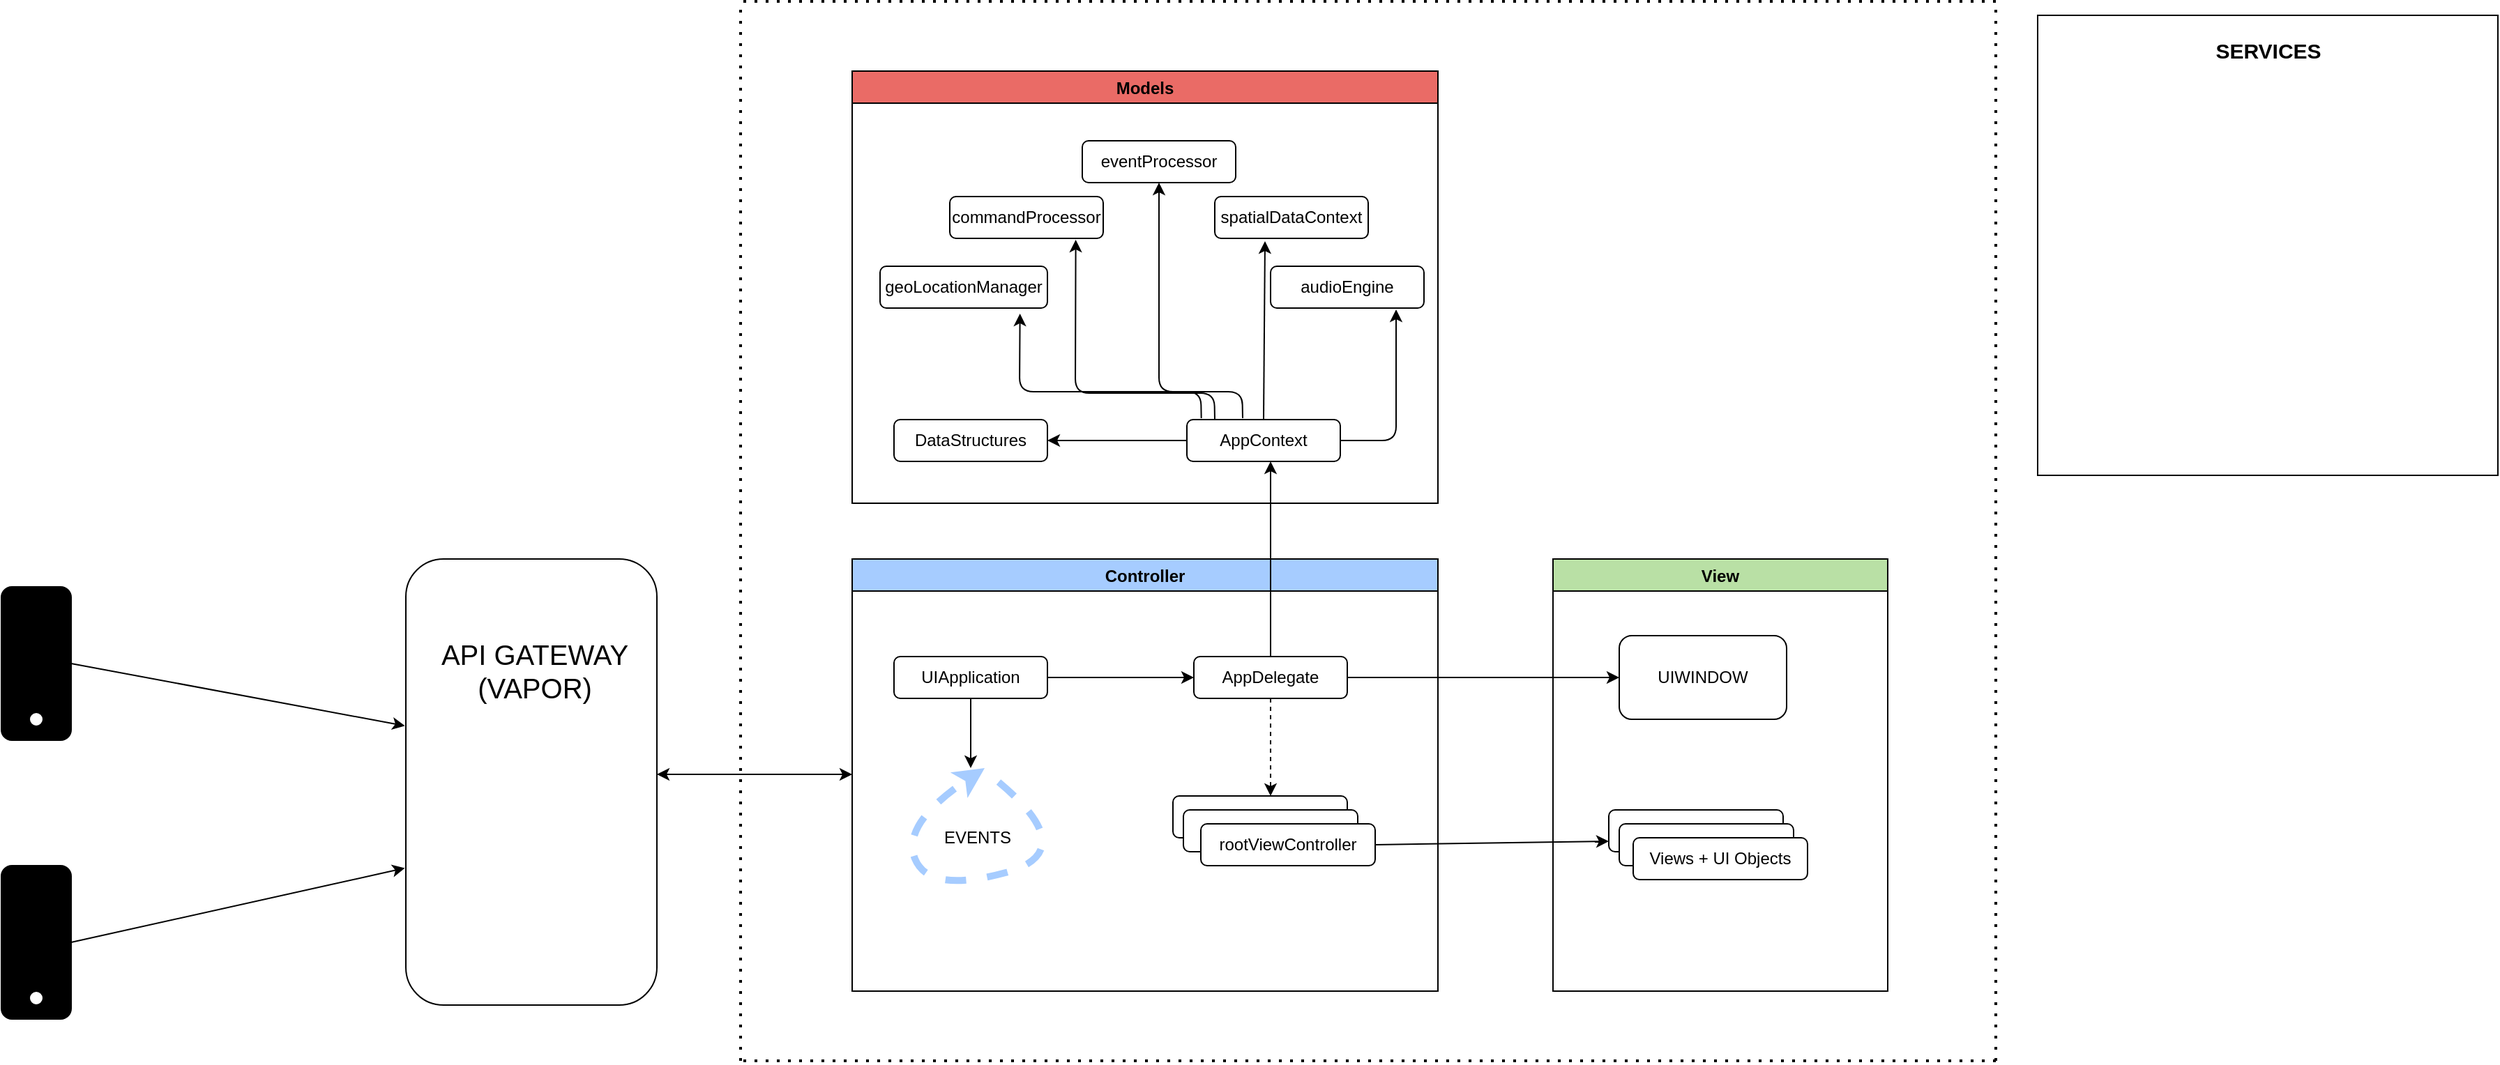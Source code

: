 <mxfile version="14.8.1" type="github">
  <diagram id="1-KV4tnupWiY3SJSiWC4" name="Page-1">
    <mxGraphModel dx="2916" dy="1127" grid="1" gridSize="10" guides="1" tooltips="1" connect="1" arrows="1" fold="1" page="1" pageScale="1" pageWidth="850" pageHeight="1100" math="0" shadow="0">
      <root>
        <mxCell id="0" />
        <mxCell id="1" parent="0" />
        <mxCell id="dxAkiEXVRY7bYtoIrQMq-1" value="Controller" style="swimlane;strokeColor=#000000;fillColor=#A6CCFF;" vertex="1" parent="1">
          <mxGeometry x="260" y="440" width="420" height="310" as="geometry" />
        </mxCell>
        <mxCell id="dxAkiEXVRY7bYtoIrQMq-2" value="AppDelegate" style="rounded=1;whiteSpace=wrap;html=1;" vertex="1" parent="dxAkiEXVRY7bYtoIrQMq-1">
          <mxGeometry x="245" y="70" width="110" height="30" as="geometry" />
        </mxCell>
        <mxCell id="dxAkiEXVRY7bYtoIrQMq-10" value="" style="rounded=1;whiteSpace=wrap;html=1;strokeColor=#000000;" vertex="1" parent="dxAkiEXVRY7bYtoIrQMq-1">
          <mxGeometry x="230" y="170" width="125" height="30" as="geometry" />
        </mxCell>
        <mxCell id="dxAkiEXVRY7bYtoIrQMq-12" value="" style="rounded=1;whiteSpace=wrap;html=1;strokeColor=#000000;" vertex="1" parent="dxAkiEXVRY7bYtoIrQMq-1">
          <mxGeometry x="237.5" y="180" width="125" height="30" as="geometry" />
        </mxCell>
        <mxCell id="dxAkiEXVRY7bYtoIrQMq-11" value="rootViewController" style="rounded=1;whiteSpace=wrap;html=1;strokeColor=#000000;" vertex="1" parent="dxAkiEXVRY7bYtoIrQMq-1">
          <mxGeometry x="250" y="190" width="125" height="30" as="geometry" />
        </mxCell>
        <mxCell id="dxAkiEXVRY7bYtoIrQMq-26" value="UIApplication" style="rounded=1;whiteSpace=wrap;html=1;" vertex="1" parent="dxAkiEXVRY7bYtoIrQMq-1">
          <mxGeometry x="30" y="70" width="110" height="30" as="geometry" />
        </mxCell>
        <mxCell id="dxAkiEXVRY7bYtoIrQMq-43" value="" style="endArrow=classic;html=1;exitX=0.5;exitY=1;exitDx=0;exitDy=0;dashed=1;" edge="1" parent="dxAkiEXVRY7bYtoIrQMq-1" source="dxAkiEXVRY7bYtoIrQMq-2">
          <mxGeometry width="50" height="50" relative="1" as="geometry">
            <mxPoint x="430" y="140" as="sourcePoint" />
            <mxPoint x="300" y="170" as="targetPoint" />
          </mxGeometry>
        </mxCell>
        <mxCell id="dxAkiEXVRY7bYtoIrQMq-45" value="" style="curved=1;endArrow=classic;html=1;dashed=1;strokeWidth=5;strokeColor=#A6CCFF;" edge="1" parent="dxAkiEXVRY7bYtoIrQMq-1">
          <mxGeometry width="50" height="50" relative="1" as="geometry">
            <mxPoint x="105" y="160" as="sourcePoint" />
            <mxPoint x="95" y="150" as="targetPoint" />
            <Array as="points">
              <mxPoint x="165" y="210" />
              <mxPoint x="55" y="240" />
              <mxPoint x="35" y="190" />
            </Array>
          </mxGeometry>
        </mxCell>
        <mxCell id="dxAkiEXVRY7bYtoIrQMq-46" value="EVENTS" style="text;html=1;strokeColor=none;fillColor=none;align=center;verticalAlign=middle;whiteSpace=wrap;rounded=0;" vertex="1" parent="dxAkiEXVRY7bYtoIrQMq-1">
          <mxGeometry x="70" y="190" width="40" height="20" as="geometry" />
        </mxCell>
        <mxCell id="dxAkiEXVRY7bYtoIrQMq-48" value="" style="endArrow=classic;html=1;strokeColor=#000000;strokeWidth=1;fillColor=#000000;entryX=0;entryY=0.5;entryDx=0;entryDy=0;exitX=1;exitY=0.5;exitDx=0;exitDy=0;" edge="1" parent="dxAkiEXVRY7bYtoIrQMq-1" source="dxAkiEXVRY7bYtoIrQMq-26" target="dxAkiEXVRY7bYtoIrQMq-2">
          <mxGeometry width="50" height="50" relative="1" as="geometry">
            <mxPoint x="160" y="110" as="sourcePoint" />
            <mxPoint x="95" y="160" as="targetPoint" />
          </mxGeometry>
        </mxCell>
        <mxCell id="dxAkiEXVRY7bYtoIrQMq-14" value="View" style="swimlane;strokeColor=#000000;fillColor=#B9E0A5;" vertex="1" parent="1">
          <mxGeometry x="762.5" y="440" width="240" height="310" as="geometry" />
        </mxCell>
        <mxCell id="dxAkiEXVRY7bYtoIrQMq-31" value="" style="rounded=1;whiteSpace=wrap;html=1;strokeColor=#000000;" vertex="1" parent="dxAkiEXVRY7bYtoIrQMq-14">
          <mxGeometry x="40" y="180" width="125" height="30" as="geometry" />
        </mxCell>
        <mxCell id="dxAkiEXVRY7bYtoIrQMq-41" value="UIWINDOW" style="rounded=1;whiteSpace=wrap;html=1;strokeColor=#000000;fillColor=#FFFFFF;" vertex="1" parent="dxAkiEXVRY7bYtoIrQMq-14">
          <mxGeometry x="47.5" y="55" width="120" height="60" as="geometry" />
        </mxCell>
        <mxCell id="dxAkiEXVRY7bYtoIrQMq-25" value="Models" style="swimlane;strokeColor=#000000;fillColor=#EA6B66;" vertex="1" parent="1">
          <mxGeometry x="260" y="90" width="420" height="310" as="geometry" />
        </mxCell>
        <mxCell id="dxAkiEXVRY7bYtoIrQMq-7" value="AppContext" style="rounded=1;whiteSpace=wrap;html=1;" vertex="1" parent="dxAkiEXVRY7bYtoIrQMq-25">
          <mxGeometry x="240" y="250" width="110" height="30" as="geometry" />
        </mxCell>
        <mxCell id="dxAkiEXVRY7bYtoIrQMq-6" value="geoLocationManager" style="rounded=1;whiteSpace=wrap;html=1;" vertex="1" parent="dxAkiEXVRY7bYtoIrQMq-25">
          <mxGeometry x="20" y="140" width="120" height="30" as="geometry" />
        </mxCell>
        <mxCell id="dxAkiEXVRY7bYtoIrQMq-5" value="spatialDataContext" style="rounded=1;whiteSpace=wrap;html=1;" vertex="1" parent="dxAkiEXVRY7bYtoIrQMq-25">
          <mxGeometry x="260" y="90" width="110" height="30" as="geometry" />
        </mxCell>
        <mxCell id="dxAkiEXVRY7bYtoIrQMq-3" value="commandProcessor" style="rounded=1;whiteSpace=wrap;html=1;" vertex="1" parent="dxAkiEXVRY7bYtoIrQMq-25">
          <mxGeometry x="70" y="90" width="110" height="30" as="geometry" />
        </mxCell>
        <mxCell id="dxAkiEXVRY7bYtoIrQMq-29" value="DataStructures" style="rounded=1;whiteSpace=wrap;html=1;" vertex="1" parent="dxAkiEXVRY7bYtoIrQMq-25">
          <mxGeometry x="30" y="250" width="110" height="30" as="geometry" />
        </mxCell>
        <mxCell id="dxAkiEXVRY7bYtoIrQMq-28" value="eventProcessor" style="rounded=1;whiteSpace=wrap;html=1;" vertex="1" parent="dxAkiEXVRY7bYtoIrQMq-25">
          <mxGeometry x="165" y="50" width="110" height="30" as="geometry" />
        </mxCell>
        <mxCell id="dxAkiEXVRY7bYtoIrQMq-30" value="" style="endArrow=classic;html=1;exitX=0;exitY=0.5;exitDx=0;exitDy=0;entryX=1;entryY=0.5;entryDx=0;entryDy=0;" edge="1" parent="dxAkiEXVRY7bYtoIrQMq-25" source="dxAkiEXVRY7bYtoIrQMq-7" target="dxAkiEXVRY7bYtoIrQMq-29">
          <mxGeometry width="50" height="50" relative="1" as="geometry">
            <mxPoint x="430" y="420" as="sourcePoint" />
            <mxPoint x="480" y="370" as="targetPoint" />
          </mxGeometry>
        </mxCell>
        <mxCell id="dxAkiEXVRY7bYtoIrQMq-37" value="audioEngine" style="rounded=1;whiteSpace=wrap;html=1;" vertex="1" parent="dxAkiEXVRY7bYtoIrQMq-25">
          <mxGeometry x="300" y="140" width="110" height="30" as="geometry" />
        </mxCell>
        <mxCell id="dxAkiEXVRY7bYtoIrQMq-74" value="" style="endArrow=classic;html=1;strokeColor=#000000;strokeWidth=1;fillColor=#000000;exitX=1;exitY=0.5;exitDx=0;exitDy=0;" edge="1" parent="dxAkiEXVRY7bYtoIrQMq-25" source="dxAkiEXVRY7bYtoIrQMq-7">
          <mxGeometry width="50" height="50" relative="1" as="geometry">
            <mxPoint x="340" y="250" as="sourcePoint" />
            <mxPoint x="390" y="171" as="targetPoint" />
            <Array as="points">
              <mxPoint x="390" y="265" />
            </Array>
          </mxGeometry>
        </mxCell>
        <mxCell id="dxAkiEXVRY7bYtoIrQMq-75" value="" style="endArrow=classic;html=1;strokeColor=#000000;strokeWidth=1;fillColor=#000000;exitX=0.5;exitY=0;exitDx=0;exitDy=0;" edge="1" parent="dxAkiEXVRY7bYtoIrQMq-25" source="dxAkiEXVRY7bYtoIrQMq-7">
          <mxGeometry width="50" height="50" relative="1" as="geometry">
            <mxPoint x="220" y="460" as="sourcePoint" />
            <mxPoint x="296" y="122" as="targetPoint" />
          </mxGeometry>
        </mxCell>
        <mxCell id="dxAkiEXVRY7bYtoIrQMq-76" value="" style="endArrow=classic;html=1;strokeColor=#000000;strokeWidth=1;fillColor=#000000;exitX=0.094;exitY=-0.033;exitDx=0;exitDy=0;exitPerimeter=0;entryX=0.836;entryY=1.133;entryDx=0;entryDy=0;entryPerimeter=0;" edge="1" parent="dxAkiEXVRY7bYtoIrQMq-25" source="dxAkiEXVRY7bYtoIrQMq-7" target="dxAkiEXVRY7bYtoIrQMq-6">
          <mxGeometry width="50" height="50" relative="1" as="geometry">
            <mxPoint x="220" y="460" as="sourcePoint" />
            <mxPoint x="250" y="190" as="targetPoint" />
            <Array as="points">
              <mxPoint x="250" y="230" />
              <mxPoint x="120" y="230" />
            </Array>
          </mxGeometry>
        </mxCell>
        <mxCell id="dxAkiEXVRY7bYtoIrQMq-77" value="" style="endArrow=classic;html=1;strokeColor=#000000;strokeWidth=1;fillColor=#000000;exitX=0.094;exitY=-0.033;exitDx=0;exitDy=0;exitPerimeter=0;entryX=0.821;entryY=1.033;entryDx=0;entryDy=0;entryPerimeter=0;" edge="1" parent="dxAkiEXVRY7bYtoIrQMq-25" target="dxAkiEXVRY7bYtoIrQMq-3">
          <mxGeometry width="50" height="50" relative="1" as="geometry">
            <mxPoint x="260.0" y="250" as="sourcePoint" />
            <mxPoint x="129.98" y="174.98" as="targetPoint" />
            <Array as="points">
              <mxPoint x="259.66" y="230.99" />
              <mxPoint x="160" y="231" />
            </Array>
          </mxGeometry>
        </mxCell>
        <mxCell id="dxAkiEXVRY7bYtoIrQMq-9" value="" style="endArrow=classic;html=1;exitX=0.5;exitY=0;exitDx=0;exitDy=0;" edge="1" parent="1" source="dxAkiEXVRY7bYtoIrQMq-2">
          <mxGeometry width="50" height="50" relative="1" as="geometry">
            <mxPoint x="527" y="500" as="sourcePoint" />
            <mxPoint x="560" y="370" as="targetPoint" />
          </mxGeometry>
        </mxCell>
        <mxCell id="dxAkiEXVRY7bYtoIrQMq-32" value="" style="rounded=1;whiteSpace=wrap;html=1;strokeColor=#000000;" vertex="1" parent="1">
          <mxGeometry x="810" y="630" width="125" height="30" as="geometry" />
        </mxCell>
        <mxCell id="dxAkiEXVRY7bYtoIrQMq-33" value="Views + UI Objects" style="rounded=1;whiteSpace=wrap;html=1;strokeColor=#000000;" vertex="1" parent="1">
          <mxGeometry x="820" y="640" width="125" height="30" as="geometry" />
        </mxCell>
        <mxCell id="dxAkiEXVRY7bYtoIrQMq-35" value="" style="endArrow=classic;html=1;exitX=1;exitY=0.5;exitDx=0;exitDy=0;entryX=0;entryY=0.75;entryDx=0;entryDy=0;" edge="1" parent="1" source="dxAkiEXVRY7bYtoIrQMq-11" target="dxAkiEXVRY7bYtoIrQMq-31">
          <mxGeometry width="50" height="50" relative="1" as="geometry">
            <mxPoint x="690" y="450" as="sourcePoint" />
            <mxPoint x="740" y="400" as="targetPoint" />
          </mxGeometry>
        </mxCell>
        <mxCell id="dxAkiEXVRY7bYtoIrQMq-42" value="" style="endArrow=classic;html=1;exitX=1;exitY=0.5;exitDx=0;exitDy=0;entryX=0;entryY=0.5;entryDx=0;entryDy=0;" edge="1" parent="1" source="dxAkiEXVRY7bYtoIrQMq-2" target="dxAkiEXVRY7bYtoIrQMq-41">
          <mxGeometry width="50" height="50" relative="1" as="geometry">
            <mxPoint x="690" y="580" as="sourcePoint" />
            <mxPoint x="740" y="530" as="targetPoint" />
          </mxGeometry>
        </mxCell>
        <mxCell id="dxAkiEXVRY7bYtoIrQMq-47" value="" style="endArrow=classic;html=1;strokeColor=#000000;strokeWidth=1;exitX=0.5;exitY=1;exitDx=0;exitDy=0;fillColor=#000000;" edge="1" parent="1" source="dxAkiEXVRY7bYtoIrQMq-26">
          <mxGeometry width="50" height="50" relative="1" as="geometry">
            <mxPoint x="520" y="420" as="sourcePoint" />
            <mxPoint x="345" y="590" as="targetPoint" />
          </mxGeometry>
        </mxCell>
        <mxCell id="dxAkiEXVRY7bYtoIrQMq-49" value="&lt;font style=&quot;font-size: 20px&quot;&gt;&lt;br&gt;&lt;/font&gt;" style="rounded=1;whiteSpace=wrap;html=1;strokeColor=#000000;fillColor=#FFFFFF;" vertex="1" parent="1">
          <mxGeometry x="-60" y="440" width="180" height="320" as="geometry" />
        </mxCell>
        <mxCell id="dxAkiEXVRY7bYtoIrQMq-60" value="" style="rounded=1;whiteSpace=wrap;html=1;strokeColor=#000000;fillColor=#000000;" vertex="1" parent="1">
          <mxGeometry x="-350" y="660" width="50" height="110" as="geometry" />
        </mxCell>
        <mxCell id="dxAkiEXVRY7bYtoIrQMq-61" value="" style="ellipse;whiteSpace=wrap;html=1;strokeColor=#000000;fillColor=#FFFFFF;" vertex="1" parent="1">
          <mxGeometry x="-330" y="750" width="10" height="10" as="geometry" />
        </mxCell>
        <mxCell id="dxAkiEXVRY7bYtoIrQMq-62" value="" style="endArrow=classic;html=1;strokeColor=#000000;strokeWidth=1;fillColor=#000000;exitX=1;exitY=0.5;exitDx=0;exitDy=0;entryX=-0.004;entryY=0.693;entryDx=0;entryDy=0;entryPerimeter=0;" edge="1" parent="1" source="dxAkiEXVRY7bYtoIrQMq-60" target="dxAkiEXVRY7bYtoIrQMq-49">
          <mxGeometry width="50" height="50" relative="1" as="geometry">
            <mxPoint x="480" y="400" as="sourcePoint" />
            <mxPoint x="530" y="350" as="targetPoint" />
          </mxGeometry>
        </mxCell>
        <mxCell id="dxAkiEXVRY7bYtoIrQMq-64" value="" style="rounded=1;whiteSpace=wrap;html=1;strokeColor=#000000;fillColor=#000000;" vertex="1" parent="1">
          <mxGeometry x="-350" y="460" width="50" height="110" as="geometry" />
        </mxCell>
        <mxCell id="dxAkiEXVRY7bYtoIrQMq-67" value="" style="ellipse;whiteSpace=wrap;html=1;strokeColor=#000000;fillColor=#FFFFFF;" vertex="1" parent="1">
          <mxGeometry x="-330" y="550" width="10" height="10" as="geometry" />
        </mxCell>
        <mxCell id="dxAkiEXVRY7bYtoIrQMq-70" value="" style="endArrow=classic;html=1;strokeColor=#000000;strokeWidth=1;fillColor=#000000;exitX=1;exitY=0.5;exitDx=0;exitDy=0;entryX=-0.004;entryY=0.374;entryDx=0;entryDy=0;entryPerimeter=0;" edge="1" parent="1" source="dxAkiEXVRY7bYtoIrQMq-64" target="dxAkiEXVRY7bYtoIrQMq-49">
          <mxGeometry width="50" height="50" relative="1" as="geometry">
            <mxPoint x="-290" y="725" as="sourcePoint" />
            <mxPoint x="-70" y="560" as="targetPoint" />
          </mxGeometry>
        </mxCell>
        <mxCell id="dxAkiEXVRY7bYtoIrQMq-72" value="&lt;font style=&quot;font-size: 20px&quot;&gt;API GATEWAY&lt;br&gt;(VAPOR)&lt;br&gt;&lt;/font&gt;" style="text;html=1;strokeColor=none;fillColor=none;align=center;verticalAlign=middle;whiteSpace=wrap;rounded=0;rotation=0;" vertex="1" parent="1">
          <mxGeometry x="-55" y="460" width="175" height="120" as="geometry" />
        </mxCell>
        <mxCell id="dxAkiEXVRY7bYtoIrQMq-73" value="" style="endArrow=classic;startArrow=classic;html=1;strokeColor=#000000;strokeWidth=1;fillColor=#000000;" edge="1" parent="1">
          <mxGeometry width="50" height="50" relative="1" as="geometry">
            <mxPoint x="120" y="594.5" as="sourcePoint" />
            <mxPoint x="260" y="594.5" as="targetPoint" />
          </mxGeometry>
        </mxCell>
        <mxCell id="dxAkiEXVRY7bYtoIrQMq-79" value="" style="endArrow=classic;html=1;strokeColor=#000000;strokeWidth=1;fillColor=#000000;exitX=0.094;exitY=-0.033;exitDx=0;exitDy=0;exitPerimeter=0;entryX=0.5;entryY=1;entryDx=0;entryDy=0;" edge="1" parent="1" target="dxAkiEXVRY7bYtoIrQMq-28">
          <mxGeometry width="50" height="50" relative="1" as="geometry">
            <mxPoint x="540" y="339.01" as="sourcePoint" />
            <mxPoint x="440.31" y="210" as="targetPoint" />
            <Array as="points">
              <mxPoint x="539.66" y="320" />
              <mxPoint x="480" y="320" />
            </Array>
          </mxGeometry>
        </mxCell>
        <mxCell id="dxAkiEXVRY7bYtoIrQMq-80" value="" style="whiteSpace=wrap;html=1;aspect=fixed;strokeColor=#000000;fillColor=#FFFFFF;" vertex="1" parent="1">
          <mxGeometry x="1110" y="50" width="330" height="330" as="geometry" />
        </mxCell>
        <mxCell id="dxAkiEXVRY7bYtoIrQMq-81" value="&lt;b&gt;&lt;font style=&quot;font-size: 15px&quot;&gt;SERVICES&lt;/font&gt;&lt;/b&gt;" style="text;html=1;strokeColor=none;fillColor=none;align=center;verticalAlign=middle;whiteSpace=wrap;rounded=0;" vertex="1" parent="1">
          <mxGeometry x="1183" y="60" width="185" height="30" as="geometry" />
        </mxCell>
        <mxCell id="dxAkiEXVRY7bYtoIrQMq-82" value="" style="endArrow=none;dashed=1;html=1;dashPattern=1 3;strokeWidth=2;fillColor=#000000;" edge="1" parent="1">
          <mxGeometry width="50" height="50" relative="1" as="geometry">
            <mxPoint x="180" y="800" as="sourcePoint" />
            <mxPoint x="180" y="40" as="targetPoint" />
          </mxGeometry>
        </mxCell>
        <mxCell id="dxAkiEXVRY7bYtoIrQMq-83" value="" style="endArrow=none;dashed=1;html=1;dashPattern=1 3;strokeWidth=2;fillColor=#000000;" edge="1" parent="1">
          <mxGeometry width="50" height="50" relative="1" as="geometry">
            <mxPoint x="1080" y="800" as="sourcePoint" />
            <mxPoint x="180" y="800" as="targetPoint" />
          </mxGeometry>
        </mxCell>
        <mxCell id="dxAkiEXVRY7bYtoIrQMq-84" value="" style="endArrow=none;dashed=1;html=1;dashPattern=1 3;strokeWidth=2;fillColor=#000000;" edge="1" parent="1">
          <mxGeometry width="50" height="50" relative="1" as="geometry">
            <mxPoint x="1080" y="800" as="sourcePoint" />
            <mxPoint x="1080" y="40" as="targetPoint" />
          </mxGeometry>
        </mxCell>
        <mxCell id="dxAkiEXVRY7bYtoIrQMq-85" value="" style="endArrow=none;dashed=1;html=1;dashPattern=1 3;strokeWidth=2;fillColor=#000000;" edge="1" parent="1">
          <mxGeometry width="50" height="50" relative="1" as="geometry">
            <mxPoint x="1080" y="40" as="sourcePoint" />
            <mxPoint x="180" y="40" as="targetPoint" />
          </mxGeometry>
        </mxCell>
      </root>
    </mxGraphModel>
  </diagram>
</mxfile>
